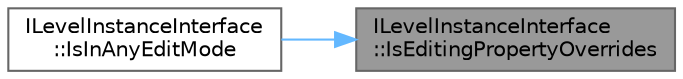digraph "ILevelInstanceInterface::IsEditingPropertyOverrides"
{
 // INTERACTIVE_SVG=YES
 // LATEX_PDF_SIZE
  bgcolor="transparent";
  edge [fontname=Helvetica,fontsize=10,labelfontname=Helvetica,labelfontsize=10];
  node [fontname=Helvetica,fontsize=10,shape=box,height=0.2,width=0.4];
  rankdir="RL";
  Node1 [id="Node000001",label="ILevelInstanceInterface\l::IsEditingPropertyOverrides",height=0.2,width=0.4,color="gray40", fillcolor="grey60", style="filled", fontcolor="black",tooltip=" "];
  Node1 -> Node2 [id="edge1_Node000001_Node000002",dir="back",color="steelblue1",style="solid",tooltip=" "];
  Node2 [id="Node000002",label="ILevelInstanceInterface\l::IsInAnyEditMode",height=0.2,width=0.4,color="grey40", fillcolor="white", style="filled",URL="$d5/da9/classILevelInstanceInterface.html#a3fb6c2f980e3bbebc7438a4444d1954d",tooltip=" "];
}
